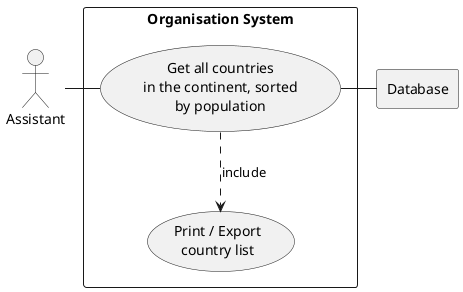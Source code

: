 @startuml

actor A1 as "Assistant"

rectangle Database

rectangle "Organisation System" {
    usecase UC2 as "Get all countries
        in the continent, sorted
        by population"

    usecase UCa as "Print / Export
        country list"

    A1 - UC2
    UC2 ..> UCa : include
    UC2 - Database
}

@enduml